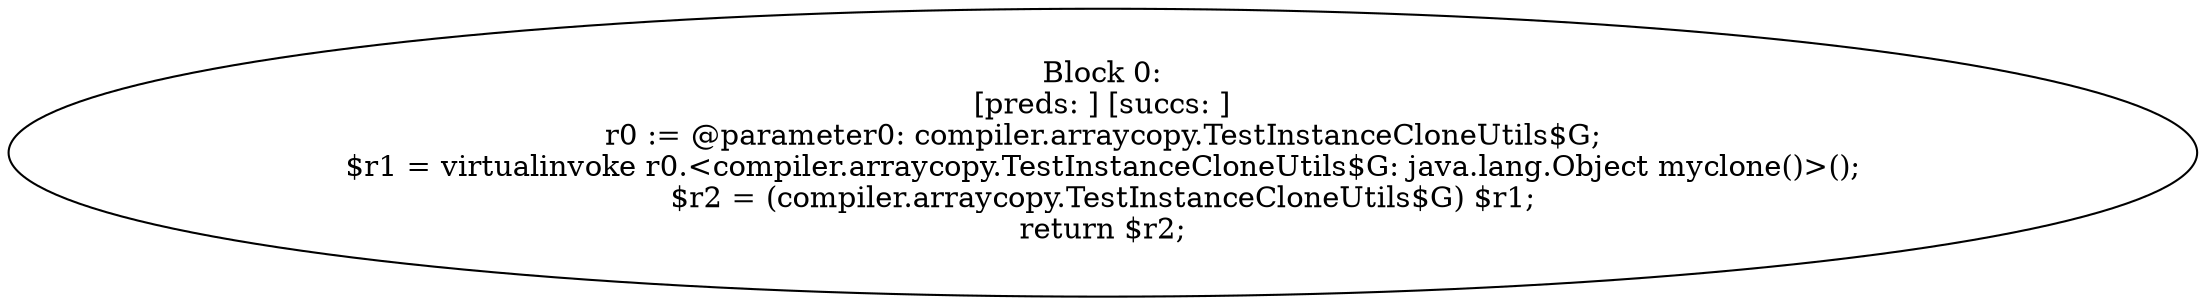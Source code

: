 digraph "unitGraph" {
    "Block 0:
[preds: ] [succs: ]
r0 := @parameter0: compiler.arraycopy.TestInstanceCloneUtils$G;
$r1 = virtualinvoke r0.<compiler.arraycopy.TestInstanceCloneUtils$G: java.lang.Object myclone()>();
$r2 = (compiler.arraycopy.TestInstanceCloneUtils$G) $r1;
return $r2;
"
}
